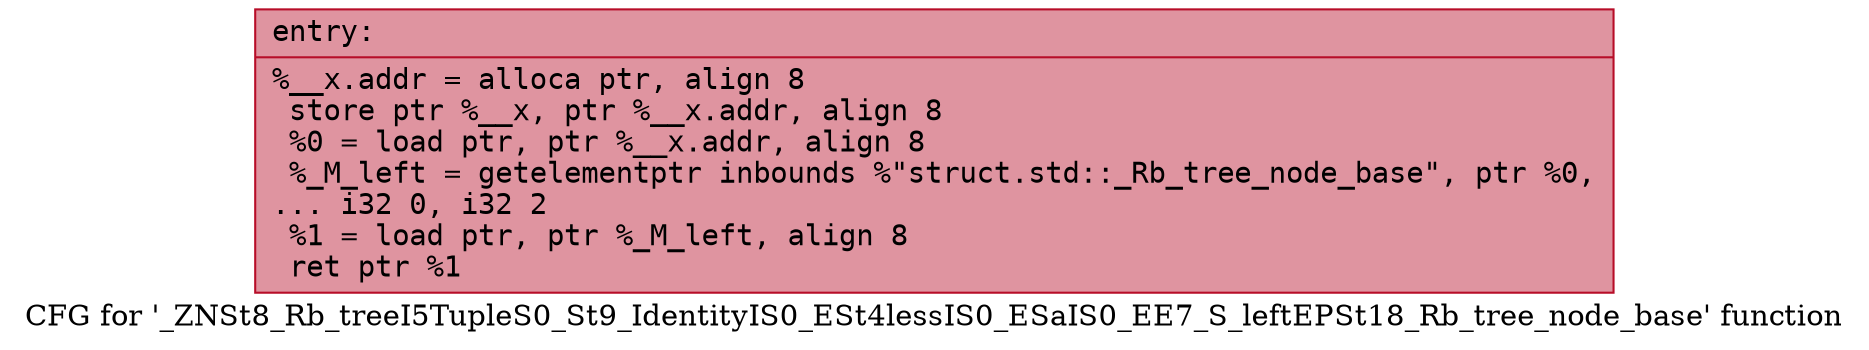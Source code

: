 digraph "CFG for '_ZNSt8_Rb_treeI5TupleS0_St9_IdentityIS0_ESt4lessIS0_ESaIS0_EE7_S_leftEPSt18_Rb_tree_node_base' function" {
	label="CFG for '_ZNSt8_Rb_treeI5TupleS0_St9_IdentityIS0_ESt4lessIS0_ESaIS0_EE7_S_leftEPSt18_Rb_tree_node_base' function";

	Node0x55dab47d7e80 [shape=record,color="#b70d28ff", style=filled, fillcolor="#b70d2870" fontname="Courier",label="{entry:\l|  %__x.addr = alloca ptr, align 8\l  store ptr %__x, ptr %__x.addr, align 8\l  %0 = load ptr, ptr %__x.addr, align 8\l  %_M_left = getelementptr inbounds %\"struct.std::_Rb_tree_node_base\", ptr %0,\l... i32 0, i32 2\l  %1 = load ptr, ptr %_M_left, align 8\l  ret ptr %1\l}"];
}
